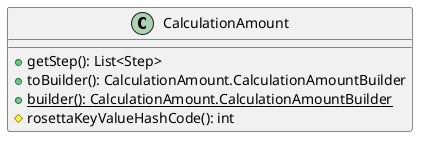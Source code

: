 @startuml

    class CalculationAmount [[CalculationAmount.html]] {
        +getStep(): List<Step>
        +toBuilder(): CalculationAmount.CalculationAmountBuilder
        {static} +builder(): CalculationAmount.CalculationAmountBuilder
        #rosettaKeyValueHashCode(): int
    }

@enduml

